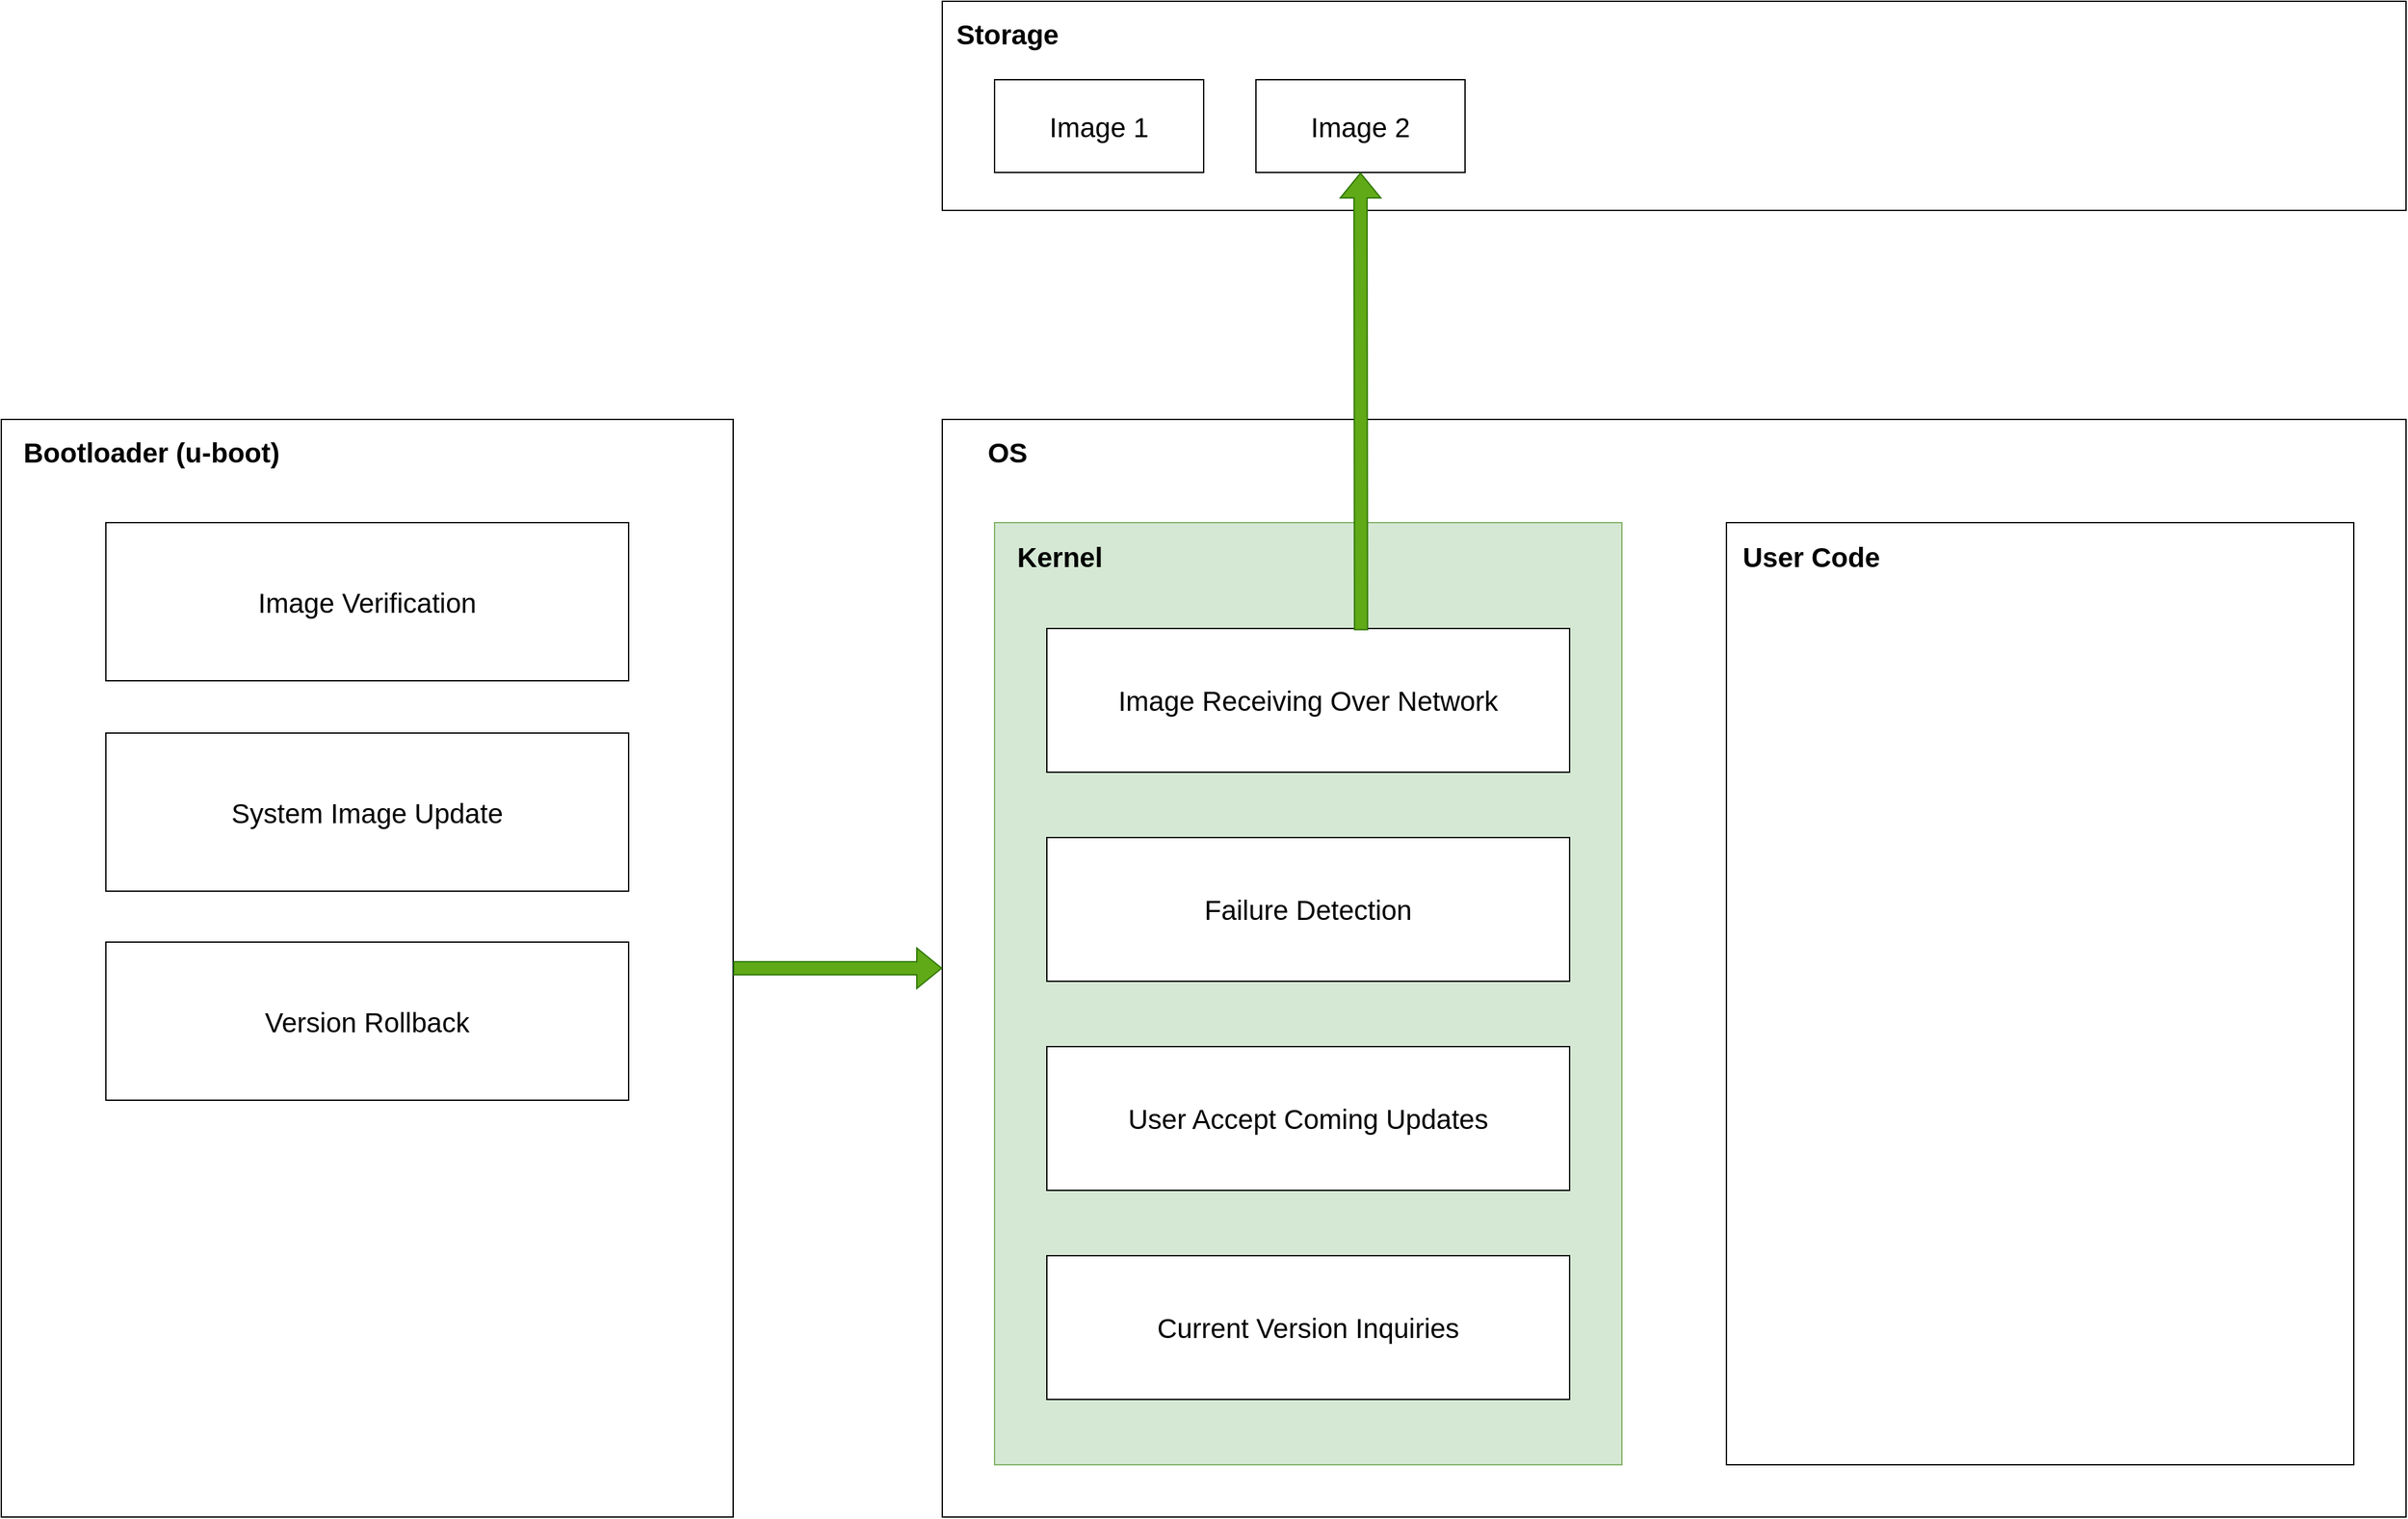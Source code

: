 <mxfile version="20.3.0" type="device"><diagram id="gH8TZTs1JlKwEqTTHXze" name="Page-1"><mxGraphModel dx="2370" dy="2597" grid="1" gridSize="10" guides="1" tooltips="1" connect="1" arrows="1" fold="1" page="1" pageScale="1" pageWidth="1654" pageHeight="1169" math="0" shadow="0"><root><mxCell id="0"/><mxCell id="1" parent="0"/><mxCell id="bQ--ak96ujAAAPAd3fJu-2" value="" style="rounded=0;whiteSpace=wrap;html=1;fillColor=none;" parent="1" vertex="1"><mxGeometry x="200" y="280" width="560" height="840" as="geometry"/></mxCell><mxCell id="bQ--ak96ujAAAPAd3fJu-3" value="" style="rounded=0;whiteSpace=wrap;html=1;fillColor=none;" parent="1" vertex="1"><mxGeometry x="920" y="280" width="1120" height="840" as="geometry"/></mxCell><mxCell id="bQ--ak96ujAAAPAd3fJu-4" value="&lt;font size=&quot;1&quot; style=&quot;&quot;&gt;&lt;b style=&quot;font-size: 21px;&quot;&gt;Bootloader (u-boot)&lt;/b&gt;&lt;/font&gt;" style="text;html=1;strokeColor=none;fillColor=none;align=center;verticalAlign=middle;whiteSpace=wrap;rounded=0;strokeWidth=4;" parent="1" vertex="1"><mxGeometry x="210" y="290" width="210" height="30" as="geometry"/></mxCell><mxCell id="bQ--ak96ujAAAPAd3fJu-5" value="&lt;span style=&quot;font-size: 21px;&quot;&gt;&lt;b&gt;OS&lt;/b&gt;&lt;/span&gt;" style="text;html=1;strokeColor=none;fillColor=none;align=center;verticalAlign=middle;whiteSpace=wrap;rounded=0;strokeWidth=4;" parent="1" vertex="1"><mxGeometry x="930" y="290" width="80" height="30" as="geometry"/></mxCell><mxCell id="bQ--ak96ujAAAPAd3fJu-8" value="" style="rounded=0;whiteSpace=wrap;html=1;fillColor=#d5e8d4;strokeColor=#82b366;" parent="1" vertex="1"><mxGeometry x="960" y="359" width="480" height="721" as="geometry"/></mxCell><mxCell id="bQ--ak96ujAAAPAd3fJu-9" value="" style="rounded=0;whiteSpace=wrap;html=1;" parent="1" vertex="1"><mxGeometry x="1520" y="359" width="480" height="721" as="geometry"/></mxCell><mxCell id="bQ--ak96ujAAAPAd3fJu-10" value="&lt;span style=&quot;font-size: 21px;&quot;&gt;&lt;b&gt;Kernel&lt;/b&gt;&lt;/span&gt;" style="text;html=1;strokeColor=none;fillColor=none;align=center;verticalAlign=middle;whiteSpace=wrap;rounded=0;strokeWidth=4;" parent="1" vertex="1"><mxGeometry x="970" y="370" width="80" height="30" as="geometry"/></mxCell><mxCell id="bQ--ak96ujAAAPAd3fJu-11" value="&lt;span style=&quot;font-size: 21px;&quot;&gt;&lt;b&gt;User Code&lt;/b&gt;&lt;/span&gt;" style="text;html=1;strokeColor=none;fillColor=none;align=center;verticalAlign=middle;whiteSpace=wrap;rounded=0;strokeWidth=4;" parent="1" vertex="1"><mxGeometry x="1530" y="370" width="110" height="30" as="geometry"/></mxCell><mxCell id="bQ--ak96ujAAAPAd3fJu-12" value="&lt;font style=&quot;font-size: 21px;&quot;&gt;Image Receiving Over Network&lt;/font&gt;" style="rounded=0;whiteSpace=wrap;html=1;" parent="1" vertex="1"><mxGeometry x="1000" y="440" width="400" height="110" as="geometry"/></mxCell><mxCell id="bQ--ak96ujAAAPAd3fJu-13" value="&lt;font style=&quot;font-size: 21px;&quot;&gt;Failure Detection&lt;/font&gt;" style="rounded=0;whiteSpace=wrap;html=1;" parent="1" vertex="1"><mxGeometry x="1000" y="600" width="400" height="110" as="geometry"/></mxCell><mxCell id="bQ--ak96ujAAAPAd3fJu-14" value="" style="rounded=0;whiteSpace=wrap;html=1;fillColor=none;" parent="1" vertex="1"><mxGeometry x="920" y="-40" width="1120" height="160" as="geometry"/></mxCell><mxCell id="bQ--ak96ujAAAPAd3fJu-15" value="&lt;span style=&quot;font-size: 21px;&quot;&gt;&lt;b&gt;Storage&lt;/b&gt;&lt;/span&gt;" style="text;html=1;strokeColor=none;fillColor=none;align=center;verticalAlign=middle;whiteSpace=wrap;rounded=0;strokeWidth=4;" parent="1" vertex="1"><mxGeometry x="930" y="-30" width="80" height="30" as="geometry"/></mxCell><mxCell id="bQ--ak96ujAAAPAd3fJu-16" value="&lt;font style=&quot;font-size: 21px;&quot;&gt;Image 1&lt;/font&gt;" style="rounded=0;whiteSpace=wrap;html=1;" parent="1" vertex="1"><mxGeometry x="960" y="20" width="160" height="71" as="geometry"/></mxCell><mxCell id="bQ--ak96ujAAAPAd3fJu-17" value="&lt;font style=&quot;font-size: 21px;&quot;&gt;Image 2&lt;/font&gt;" style="rounded=0;whiteSpace=wrap;html=1;" parent="1" vertex="1"><mxGeometry x="1160" y="20" width="160" height="71" as="geometry"/></mxCell><mxCell id="bQ--ak96ujAAAPAd3fJu-18" value="" style="shape=flexArrow;endArrow=classic;html=1;rounded=0;fontSize=21;entryX=0.5;entryY=1;entryDx=0;entryDy=0;fillColor=#60a917;strokeColor=#2D7600;exitX=0.601;exitY=0.012;exitDx=0;exitDy=0;exitPerimeter=0;" parent="1" source="bQ--ak96ujAAAPAd3fJu-12" target="bQ--ak96ujAAAPAd3fJu-17" edge="1"><mxGeometry width="50" height="50" relative="1" as="geometry"><mxPoint x="1240" y="430" as="sourcePoint"/><mxPoint x="1120" y="320" as="targetPoint"/></mxGeometry></mxCell><mxCell id="bQ--ak96ujAAAPAd3fJu-19" value="&lt;font style=&quot;font-size: 21px;&quot;&gt;Image Verification&lt;/font&gt;" style="rounded=0;whiteSpace=wrap;html=1;" parent="1" vertex="1"><mxGeometry x="280" y="359" width="400" height="121" as="geometry"/></mxCell><mxCell id="bQ--ak96ujAAAPAd3fJu-20" value="&lt;font style=&quot;font-size: 21px;&quot;&gt;System Image Update&lt;/font&gt;" style="rounded=0;whiteSpace=wrap;html=1;" parent="1" vertex="1"><mxGeometry x="280" y="520" width="400" height="121" as="geometry"/></mxCell><mxCell id="bQ--ak96ujAAAPAd3fJu-22" value="&lt;font style=&quot;font-size: 21px;&quot;&gt;User Accept Coming Updates&lt;/font&gt;" style="rounded=0;whiteSpace=wrap;html=1;" parent="1" vertex="1"><mxGeometry x="1000" y="760" width="400" height="110" as="geometry"/></mxCell><mxCell id="bQ--ak96ujAAAPAd3fJu-23" value="&lt;span style=&quot;font-size: 21px;&quot;&gt;Current Version Inquiries&lt;/span&gt;" style="rounded=0;whiteSpace=wrap;html=1;" parent="1" vertex="1"><mxGeometry x="1000" y="920" width="400" height="110" as="geometry"/></mxCell><mxCell id="bQ--ak96ujAAAPAd3fJu-24" value="" style="shape=flexArrow;endArrow=classic;html=1;rounded=0;fontSize=21;entryX=0;entryY=0.5;entryDx=0;entryDy=0;fillColor=#60a917;strokeColor=#2D7600;exitX=1;exitY=0.5;exitDx=0;exitDy=0;" parent="1" source="bQ--ak96ujAAAPAd3fJu-2" target="bQ--ak96ujAAAPAd3fJu-3" edge="1"><mxGeometry width="50" height="50" relative="1" as="geometry"><mxPoint x="1250.4" y="451.32" as="sourcePoint"/><mxPoint x="1250" y="101" as="targetPoint"/></mxGeometry></mxCell><mxCell id="bQ--ak96ujAAAPAd3fJu-25" value="&lt;font style=&quot;font-size: 21px;&quot;&gt;Version Rollback&lt;/font&gt;" style="rounded=0;whiteSpace=wrap;html=1;" parent="1" vertex="1"><mxGeometry x="280" y="680" width="400" height="121" as="geometry"/></mxCell></root></mxGraphModel></diagram></mxfile>